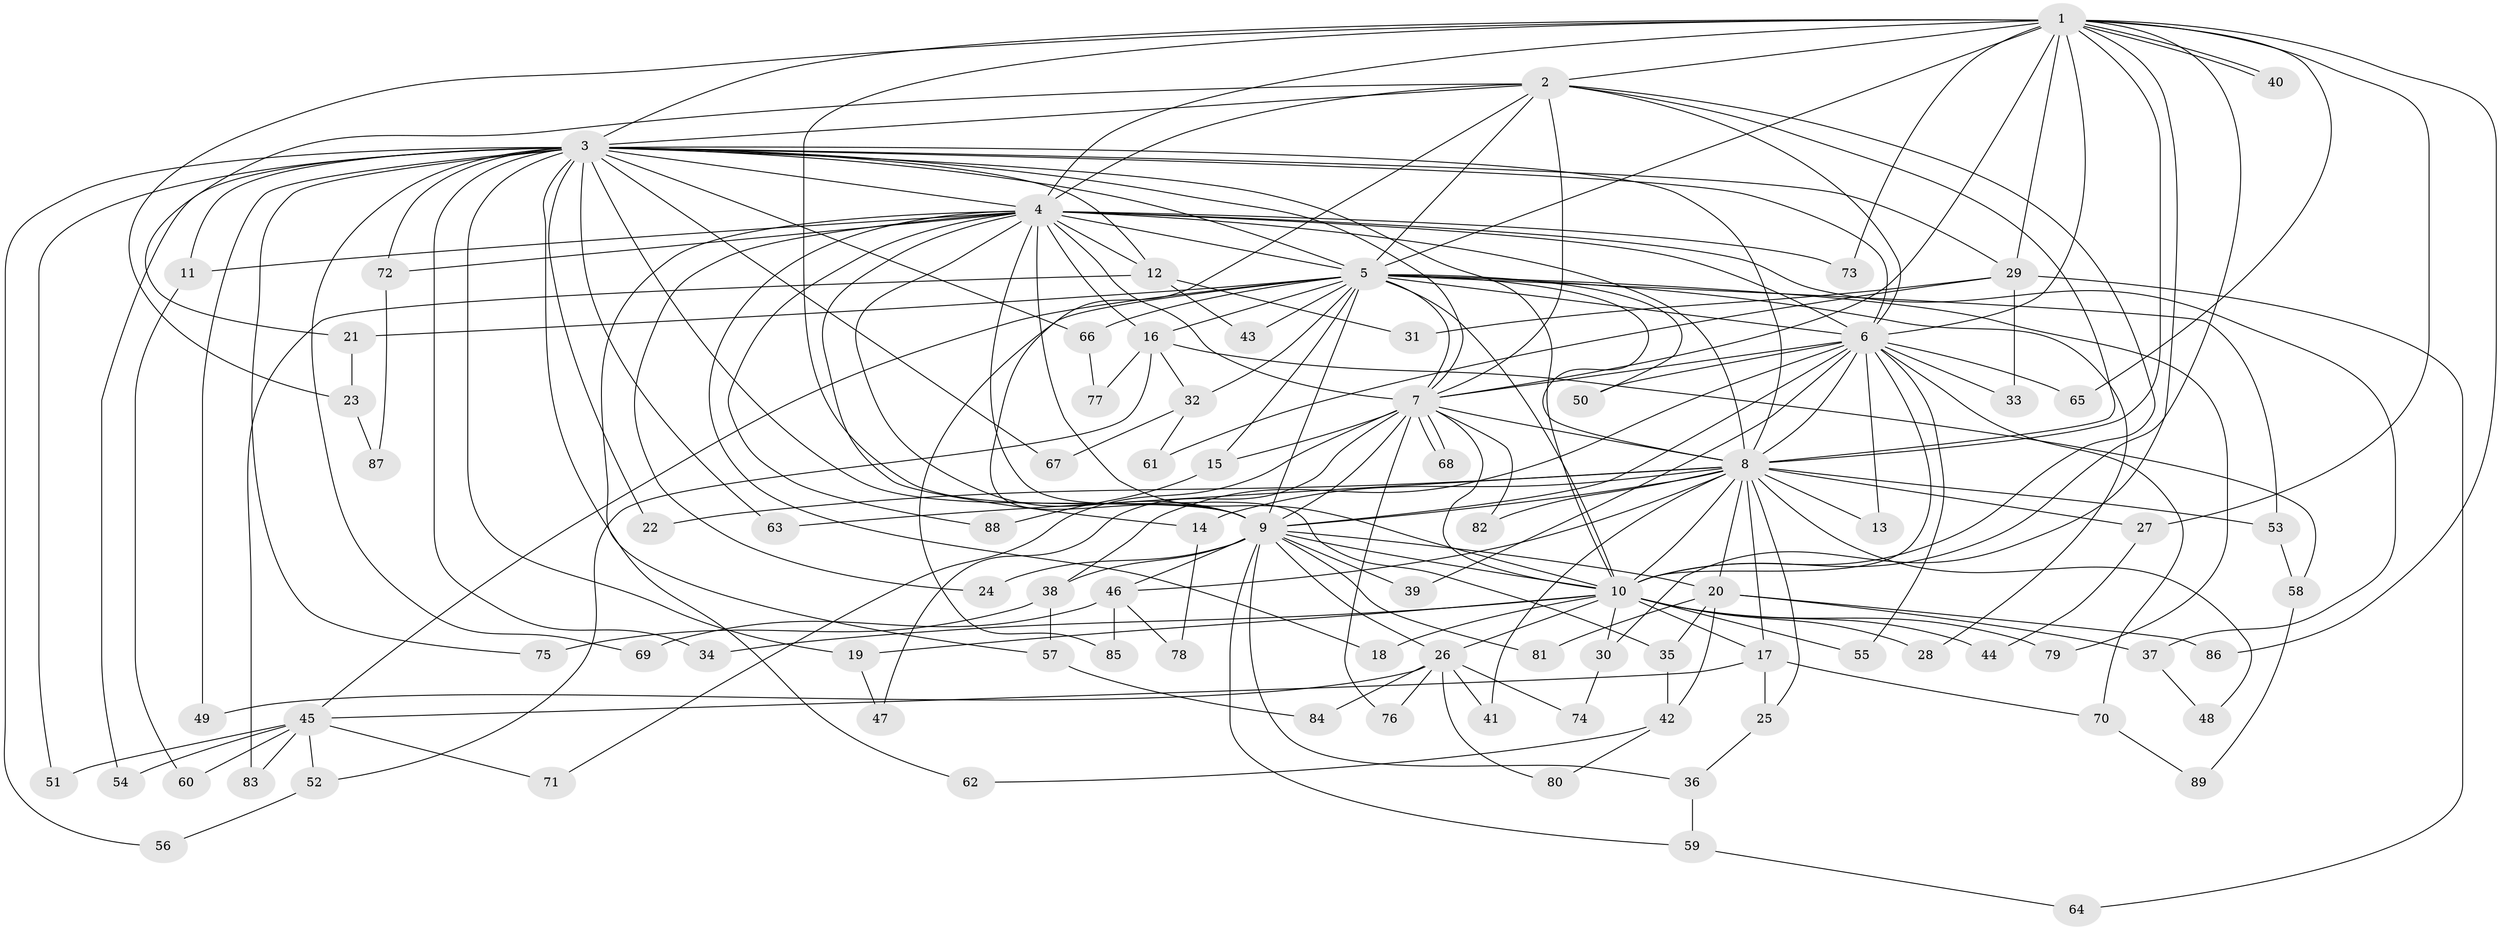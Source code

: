 // coarse degree distribution, {17: 0.014925373134328358, 23: 0.014925373134328358, 21: 0.029850746268656716, 25: 0.014925373134328358, 12: 0.014925373134328358, 15: 0.014925373134328358, 16: 0.014925373134328358, 3: 0.22388059701492538, 2: 0.5074626865671642, 6: 0.029850746268656716, 11: 0.014925373134328358, 7: 0.014925373134328358, 8: 0.014925373134328358, 4: 0.05970149253731343, 1: 0.014925373134328358}
// Generated by graph-tools (version 1.1) at 2025/41/03/06/25 10:41:35]
// undirected, 89 vertices, 203 edges
graph export_dot {
graph [start="1"]
  node [color=gray90,style=filled];
  1;
  2;
  3;
  4;
  5;
  6;
  7;
  8;
  9;
  10;
  11;
  12;
  13;
  14;
  15;
  16;
  17;
  18;
  19;
  20;
  21;
  22;
  23;
  24;
  25;
  26;
  27;
  28;
  29;
  30;
  31;
  32;
  33;
  34;
  35;
  36;
  37;
  38;
  39;
  40;
  41;
  42;
  43;
  44;
  45;
  46;
  47;
  48;
  49;
  50;
  51;
  52;
  53;
  54;
  55;
  56;
  57;
  58;
  59;
  60;
  61;
  62;
  63;
  64;
  65;
  66;
  67;
  68;
  69;
  70;
  71;
  72;
  73;
  74;
  75;
  76;
  77;
  78;
  79;
  80;
  81;
  82;
  83;
  84;
  85;
  86;
  87;
  88;
  89;
  1 -- 2;
  1 -- 3;
  1 -- 4;
  1 -- 5;
  1 -- 6;
  1 -- 7;
  1 -- 8;
  1 -- 9;
  1 -- 10;
  1 -- 23;
  1 -- 27;
  1 -- 29;
  1 -- 30;
  1 -- 40;
  1 -- 40;
  1 -- 65;
  1 -- 73;
  1 -- 86;
  2 -- 3;
  2 -- 4;
  2 -- 5;
  2 -- 6;
  2 -- 7;
  2 -- 8;
  2 -- 9;
  2 -- 10;
  2 -- 21;
  3 -- 4;
  3 -- 5;
  3 -- 6;
  3 -- 7;
  3 -- 8;
  3 -- 9;
  3 -- 10;
  3 -- 11;
  3 -- 12;
  3 -- 19;
  3 -- 22;
  3 -- 29;
  3 -- 34;
  3 -- 49;
  3 -- 51;
  3 -- 54;
  3 -- 56;
  3 -- 62;
  3 -- 63;
  3 -- 66;
  3 -- 67;
  3 -- 69;
  3 -- 72;
  3 -- 75;
  4 -- 5;
  4 -- 6;
  4 -- 7;
  4 -- 8;
  4 -- 9;
  4 -- 10;
  4 -- 11;
  4 -- 12;
  4 -- 14;
  4 -- 16;
  4 -- 18;
  4 -- 24;
  4 -- 35;
  4 -- 37;
  4 -- 57;
  4 -- 72;
  4 -- 73;
  4 -- 88;
  5 -- 6;
  5 -- 7;
  5 -- 8;
  5 -- 9;
  5 -- 10;
  5 -- 15;
  5 -- 16;
  5 -- 21;
  5 -- 28;
  5 -- 32;
  5 -- 43;
  5 -- 45;
  5 -- 50;
  5 -- 53;
  5 -- 66;
  5 -- 79;
  5 -- 85;
  6 -- 7;
  6 -- 8;
  6 -- 9;
  6 -- 10;
  6 -- 13;
  6 -- 33;
  6 -- 38;
  6 -- 39;
  6 -- 50;
  6 -- 55;
  6 -- 65;
  6 -- 70;
  7 -- 8;
  7 -- 9;
  7 -- 10;
  7 -- 15;
  7 -- 47;
  7 -- 68;
  7 -- 68;
  7 -- 71;
  7 -- 76;
  7 -- 82;
  8 -- 9;
  8 -- 10;
  8 -- 13;
  8 -- 14;
  8 -- 17;
  8 -- 20;
  8 -- 22;
  8 -- 25;
  8 -- 27;
  8 -- 41;
  8 -- 46;
  8 -- 48;
  8 -- 53;
  8 -- 63;
  8 -- 82;
  9 -- 10;
  9 -- 20;
  9 -- 24;
  9 -- 26;
  9 -- 36;
  9 -- 38;
  9 -- 39;
  9 -- 46;
  9 -- 59;
  9 -- 81;
  10 -- 17;
  10 -- 18;
  10 -- 19;
  10 -- 26;
  10 -- 28;
  10 -- 30;
  10 -- 34;
  10 -- 44;
  10 -- 55;
  10 -- 79;
  11 -- 60;
  12 -- 31;
  12 -- 43;
  12 -- 83;
  14 -- 78;
  15 -- 88;
  16 -- 32;
  16 -- 52;
  16 -- 58;
  16 -- 77;
  17 -- 25;
  17 -- 45;
  17 -- 70;
  19 -- 47;
  20 -- 35;
  20 -- 37;
  20 -- 42;
  20 -- 81;
  20 -- 86;
  21 -- 23;
  23 -- 87;
  25 -- 36;
  26 -- 41;
  26 -- 49;
  26 -- 74;
  26 -- 76;
  26 -- 80;
  26 -- 84;
  27 -- 44;
  29 -- 31;
  29 -- 33;
  29 -- 61;
  29 -- 64;
  30 -- 74;
  32 -- 61;
  32 -- 67;
  35 -- 42;
  36 -- 59;
  37 -- 48;
  38 -- 57;
  38 -- 75;
  42 -- 62;
  42 -- 80;
  45 -- 51;
  45 -- 52;
  45 -- 54;
  45 -- 60;
  45 -- 71;
  45 -- 83;
  46 -- 69;
  46 -- 78;
  46 -- 85;
  52 -- 56;
  53 -- 58;
  57 -- 84;
  58 -- 89;
  59 -- 64;
  66 -- 77;
  70 -- 89;
  72 -- 87;
}
